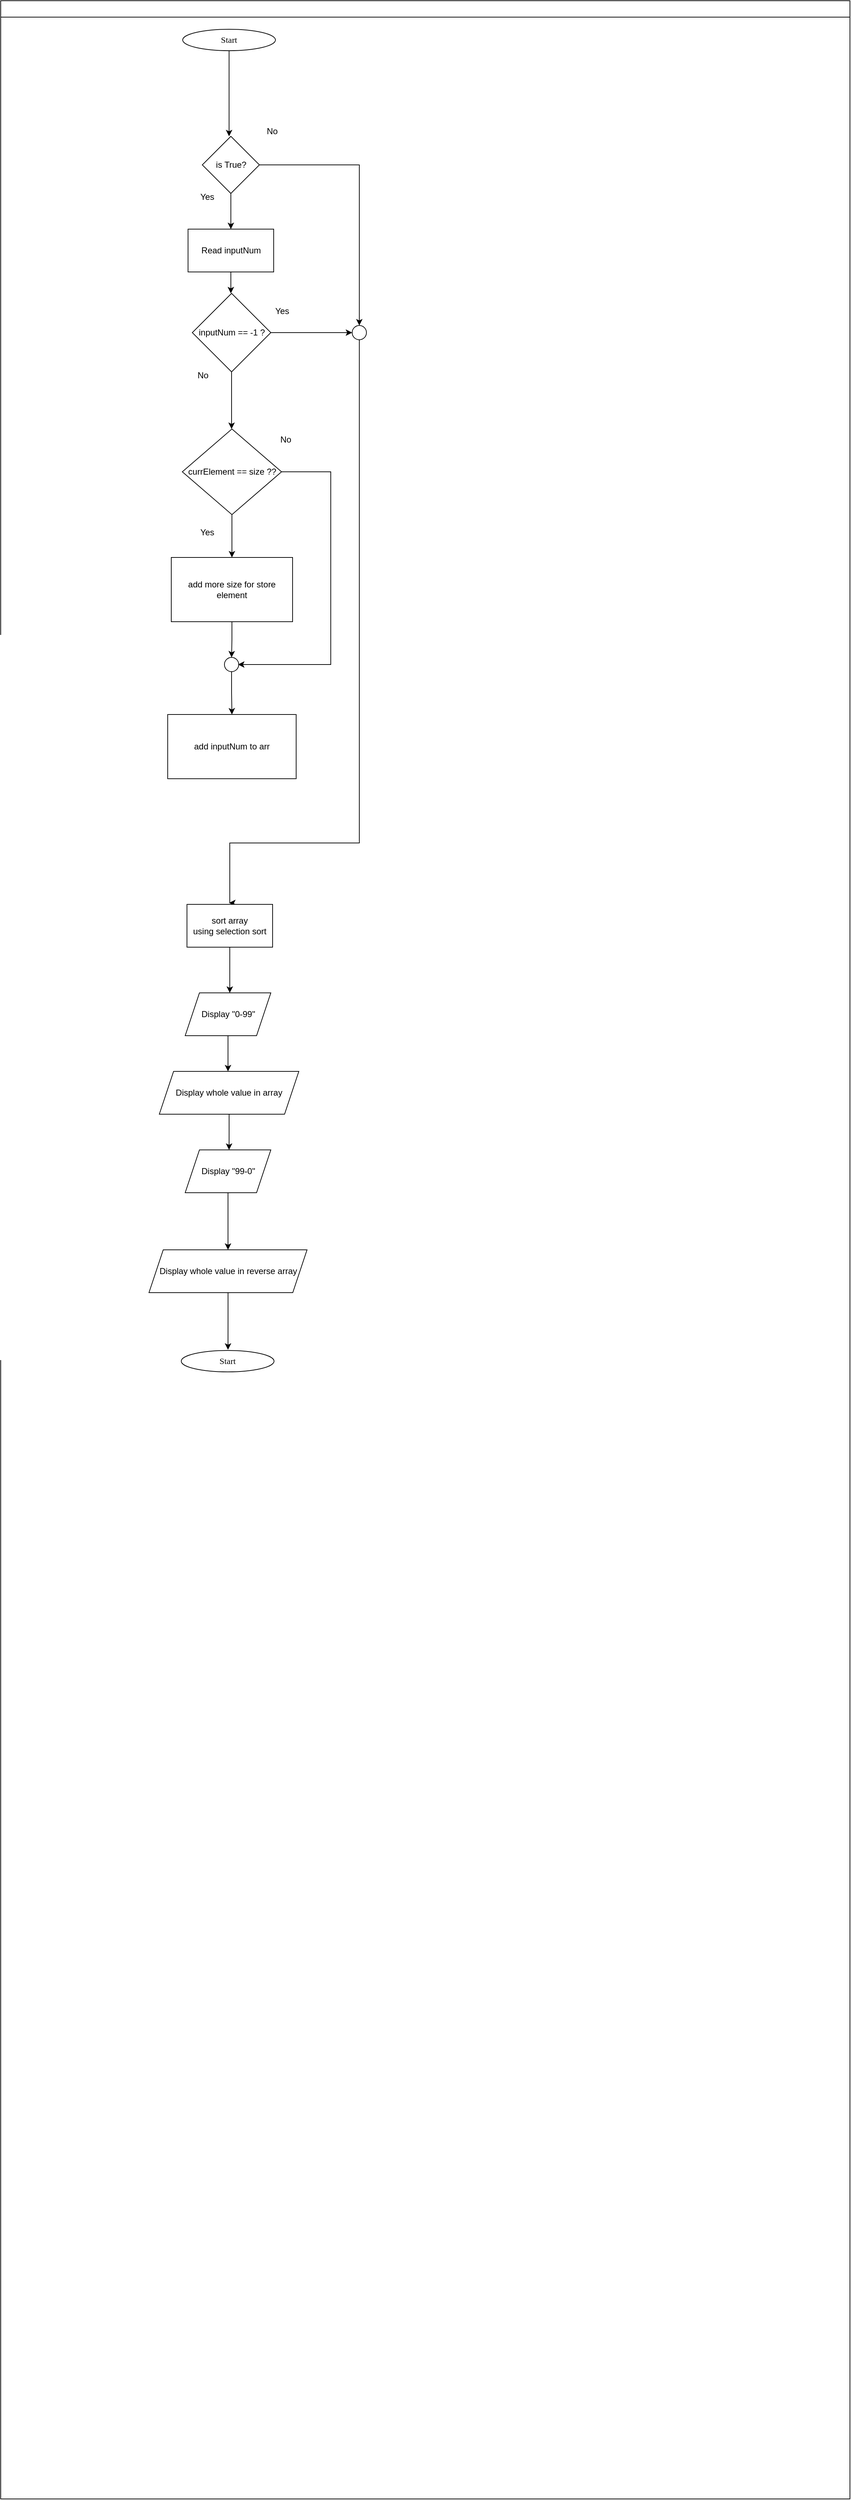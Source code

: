 <mxfile version="25.0.3">
  <diagram id="C5RBs43oDa-KdzZeNtuy" name="Page-1">
    <mxGraphModel dx="1745" dy="502" grid="1" gridSize="10" guides="1" tooltips="1" connect="1" arrows="1" fold="1" page="1" pageScale="1" pageWidth="827" pageHeight="1169" math="0" shadow="0">
      <root>
        <mxCell id="WIyWlLk6GJQsqaUBKTNV-0" />
        <mxCell id="WIyWlLk6GJQsqaUBKTNV-1" parent="WIyWlLk6GJQsqaUBKTNV-0" />
        <mxCell id="mvioNwK95yMqdUQ73LqQ-36" value="" style="swimlane;fontFamily=Sarabun;fontSource=https%3A%2F%2Ffonts.googleapis.com%2Fcss%3Ffamily%3DSarabun;" parent="WIyWlLk6GJQsqaUBKTNV-1" vertex="1">
          <mxGeometry x="-700" width="1190" height="3500" as="geometry" />
        </mxCell>
        <mxCell id="mvioNwK95yMqdUQ73LqQ-35" value="&lt;font data-font-src=&quot;https://fonts.googleapis.com/css?family=Sarabun&quot; face=&quot;Sarabun&quot;&gt;Start&lt;/font&gt;" style="ellipse;whiteSpace=wrap;html=1;" parent="mvioNwK95yMqdUQ73LqQ-36" vertex="1">
          <mxGeometry x="255" y="40" width="130" height="30" as="geometry" />
        </mxCell>
        <mxCell id="QNhVIbcrn-Icenjs99R--4" style="edgeStyle=orthogonalEdgeStyle;rounded=0;orthogonalLoop=1;jettySize=auto;html=1;" parent="mvioNwK95yMqdUQ73LqQ-36" source="mvioNwK95yMqdUQ73LqQ-35" edge="1">
          <mxGeometry relative="1" as="geometry">
            <mxPoint x="320" y="190" as="targetPoint" />
          </mxGeometry>
        </mxCell>
        <mxCell id="uzmy-_oTyGtIKJ1p4iV2-3" style="edgeStyle=orthogonalEdgeStyle;rounded=0;orthogonalLoop=1;jettySize=auto;html=1;" edge="1" parent="mvioNwK95yMqdUQ73LqQ-36" source="uzmy-_oTyGtIKJ1p4iV2-5">
          <mxGeometry relative="1" as="geometry">
            <mxPoint x="322.5" y="320" as="targetPoint" />
          </mxGeometry>
        </mxCell>
        <mxCell id="uzmy-_oTyGtIKJ1p4iV2-4" style="edgeStyle=orthogonalEdgeStyle;rounded=0;orthogonalLoop=1;jettySize=auto;html=1;entryX=0.5;entryY=0;entryDx=0;entryDy=0;" edge="1" parent="mvioNwK95yMqdUQ73LqQ-36" source="uzmy-_oTyGtIKJ1p4iV2-5" target="uzmy-_oTyGtIKJ1p4iV2-22">
          <mxGeometry relative="1" as="geometry" />
        </mxCell>
        <mxCell id="uzmy-_oTyGtIKJ1p4iV2-5" value="is True?" style="rhombus;whiteSpace=wrap;html=1;" vertex="1" parent="mvioNwK95yMqdUQ73LqQ-36">
          <mxGeometry x="282.5" y="190" width="80" height="80" as="geometry" />
        </mxCell>
        <mxCell id="uzmy-_oTyGtIKJ1p4iV2-6" style="edgeStyle=orthogonalEdgeStyle;rounded=0;orthogonalLoop=1;jettySize=auto;html=1;" edge="1" parent="mvioNwK95yMqdUQ73LqQ-36" source="uzmy-_oTyGtIKJ1p4iV2-7">
          <mxGeometry relative="1" as="geometry">
            <mxPoint x="322.5" y="410" as="targetPoint" />
          </mxGeometry>
        </mxCell>
        <mxCell id="uzmy-_oTyGtIKJ1p4iV2-7" value="Read inputNum" style="rounded=0;whiteSpace=wrap;html=1;" vertex="1" parent="mvioNwK95yMqdUQ73LqQ-36">
          <mxGeometry x="262.5" y="320" width="120" height="60" as="geometry" />
        </mxCell>
        <mxCell id="uzmy-_oTyGtIKJ1p4iV2-8" style="edgeStyle=orthogonalEdgeStyle;rounded=0;orthogonalLoop=1;jettySize=auto;html=1;" edge="1" parent="mvioNwK95yMqdUQ73LqQ-36" source="uzmy-_oTyGtIKJ1p4iV2-10">
          <mxGeometry relative="1" as="geometry">
            <mxPoint x="323.5" y="600" as="targetPoint" />
          </mxGeometry>
        </mxCell>
        <mxCell id="uzmy-_oTyGtIKJ1p4iV2-9" style="edgeStyle=orthogonalEdgeStyle;rounded=0;orthogonalLoop=1;jettySize=auto;html=1;entryX=0;entryY=0.5;entryDx=0;entryDy=0;" edge="1" parent="mvioNwK95yMqdUQ73LqQ-36" source="uzmy-_oTyGtIKJ1p4iV2-10" target="uzmy-_oTyGtIKJ1p4iV2-22">
          <mxGeometry relative="1" as="geometry" />
        </mxCell>
        <mxCell id="uzmy-_oTyGtIKJ1p4iV2-10" value="inputNum == -1 ?" style="rhombus;whiteSpace=wrap;html=1;" vertex="1" parent="mvioNwK95yMqdUQ73LqQ-36">
          <mxGeometry x="268.5" y="410" width="110" height="110" as="geometry" />
        </mxCell>
        <mxCell id="uzmy-_oTyGtIKJ1p4iV2-11" value="Yes" style="text;html=1;align=center;verticalAlign=middle;resizable=0;points=[];autosize=1;strokeColor=none;fillColor=none;" vertex="1" parent="mvioNwK95yMqdUQ73LqQ-36">
          <mxGeometry x="268.5" y="260" width="40" height="30" as="geometry" />
        </mxCell>
        <mxCell id="uzmy-_oTyGtIKJ1p4iV2-12" value="No" style="text;html=1;align=center;verticalAlign=middle;resizable=0;points=[];autosize=1;strokeColor=none;fillColor=none;" vertex="1" parent="mvioNwK95yMqdUQ73LqQ-36">
          <mxGeometry x="262.5" y="510" width="40" height="30" as="geometry" />
        </mxCell>
        <mxCell id="uzmy-_oTyGtIKJ1p4iV2-13" style="edgeStyle=orthogonalEdgeStyle;rounded=0;orthogonalLoop=1;jettySize=auto;html=1;entryX=0.5;entryY=0;entryDx=0;entryDy=0;" edge="1" parent="mvioNwK95yMqdUQ73LqQ-36" source="uzmy-_oTyGtIKJ1p4iV2-15" target="uzmy-_oTyGtIKJ1p4iV2-16">
          <mxGeometry relative="1" as="geometry" />
        </mxCell>
        <mxCell id="uzmy-_oTyGtIKJ1p4iV2-14" style="edgeStyle=orthogonalEdgeStyle;rounded=0;orthogonalLoop=1;jettySize=auto;html=1;" edge="1" parent="mvioNwK95yMqdUQ73LqQ-36" source="uzmy-_oTyGtIKJ1p4iV2-15">
          <mxGeometry relative="1" as="geometry">
            <mxPoint x="332.5" y="930" as="targetPoint" />
            <Array as="points">
              <mxPoint x="462.5" y="660" />
              <mxPoint x="462.5" y="930" />
            </Array>
          </mxGeometry>
        </mxCell>
        <mxCell id="uzmy-_oTyGtIKJ1p4iV2-15" value="currElement == size ??" style="rhombus;whiteSpace=wrap;html=1;" vertex="1" parent="mvioNwK95yMqdUQ73LqQ-36">
          <mxGeometry x="254.5" y="600" width="139" height="120" as="geometry" />
        </mxCell>
        <mxCell id="uzmy-_oTyGtIKJ1p4iV2-16" value="add more size for store element" style="rounded=0;whiteSpace=wrap;html=1;" vertex="1" parent="mvioNwK95yMqdUQ73LqQ-36">
          <mxGeometry x="239" y="780" width="170" height="90" as="geometry" />
        </mxCell>
        <mxCell id="uzmy-_oTyGtIKJ1p4iV2-17" value="add inputNum to arr" style="rounded=0;whiteSpace=wrap;html=1;" vertex="1" parent="mvioNwK95yMqdUQ73LqQ-36">
          <mxGeometry x="234" y="1000" width="180" height="90" as="geometry" />
        </mxCell>
        <mxCell id="uzmy-_oTyGtIKJ1p4iV2-18" value="Yes" style="text;html=1;align=center;verticalAlign=middle;resizable=0;points=[];autosize=1;strokeColor=none;fillColor=none;" vertex="1" parent="mvioNwK95yMqdUQ73LqQ-36">
          <mxGeometry x="268.5" y="730" width="40" height="30" as="geometry" />
        </mxCell>
        <mxCell id="uzmy-_oTyGtIKJ1p4iV2-19" style="edgeStyle=orthogonalEdgeStyle;rounded=0;orthogonalLoop=1;jettySize=auto;html=1;entryX=0.5;entryY=0;entryDx=0;entryDy=0;" edge="1" parent="mvioNwK95yMqdUQ73LqQ-36" source="uzmy-_oTyGtIKJ1p4iV2-20" target="uzmy-_oTyGtIKJ1p4iV2-17">
          <mxGeometry relative="1" as="geometry" />
        </mxCell>
        <mxCell id="uzmy-_oTyGtIKJ1p4iV2-20" value="" style="ellipse;whiteSpace=wrap;html=1;aspect=fixed;" vertex="1" parent="mvioNwK95yMqdUQ73LqQ-36">
          <mxGeometry x="313.5" y="920" width="20" height="20" as="geometry" />
        </mxCell>
        <mxCell id="uzmy-_oTyGtIKJ1p4iV2-21" value="" style="edgeStyle=orthogonalEdgeStyle;rounded=0;orthogonalLoop=1;jettySize=auto;html=1;" edge="1" parent="mvioNwK95yMqdUQ73LqQ-36" source="uzmy-_oTyGtIKJ1p4iV2-16" target="uzmy-_oTyGtIKJ1p4iV2-20">
          <mxGeometry relative="1" as="geometry">
            <mxPoint x="-386" y="990" as="targetPoint" />
            <mxPoint x="-385.5" y="900" as="sourcePoint" />
          </mxGeometry>
        </mxCell>
        <mxCell id="uzmy-_oTyGtIKJ1p4iV2-25" style="edgeStyle=orthogonalEdgeStyle;rounded=0;orthogonalLoop=1;jettySize=auto;html=1;" edge="1" parent="mvioNwK95yMqdUQ73LqQ-36" source="uzmy-_oTyGtIKJ1p4iV2-22">
          <mxGeometry relative="1" as="geometry">
            <mxPoint x="320" y="1264" as="targetPoint" />
            <Array as="points">
              <mxPoint x="503" y="1180" />
              <mxPoint x="321" y="1180" />
            </Array>
          </mxGeometry>
        </mxCell>
        <mxCell id="uzmy-_oTyGtIKJ1p4iV2-22" value="" style="ellipse;whiteSpace=wrap;html=1;aspect=fixed;" vertex="1" parent="mvioNwK95yMqdUQ73LqQ-36">
          <mxGeometry x="492.5" y="455" width="20" height="20" as="geometry" />
        </mxCell>
        <mxCell id="uzmy-_oTyGtIKJ1p4iV2-23" value="No" style="text;html=1;align=center;verticalAlign=middle;resizable=0;points=[];autosize=1;strokeColor=none;fillColor=none;" vertex="1" parent="mvioNwK95yMqdUQ73LqQ-36">
          <mxGeometry x="378.5" y="600" width="40" height="30" as="geometry" />
        </mxCell>
        <mxCell id="uzmy-_oTyGtIKJ1p4iV2-24" value="Yes" style="text;html=1;align=center;verticalAlign=middle;resizable=0;points=[];autosize=1;strokeColor=none;fillColor=none;" vertex="1" parent="mvioNwK95yMqdUQ73LqQ-36">
          <mxGeometry x="374" y="420" width="40" height="30" as="geometry" />
        </mxCell>
        <mxCell id="uzmy-_oTyGtIKJ1p4iV2-27" style="edgeStyle=orthogonalEdgeStyle;rounded=0;orthogonalLoop=1;jettySize=auto;html=1;" edge="1" parent="mvioNwK95yMqdUQ73LqQ-36" source="uzmy-_oTyGtIKJ1p4iV2-26">
          <mxGeometry relative="1" as="geometry">
            <mxPoint x="321" y="1390" as="targetPoint" />
          </mxGeometry>
        </mxCell>
        <mxCell id="uzmy-_oTyGtIKJ1p4iV2-26" value="sort array&lt;div&gt;using selection sort&lt;/div&gt;" style="rounded=0;whiteSpace=wrap;html=1;" vertex="1" parent="mvioNwK95yMqdUQ73LqQ-36">
          <mxGeometry x="261" y="1266" width="120" height="60" as="geometry" />
        </mxCell>
        <mxCell id="uzmy-_oTyGtIKJ1p4iV2-29" style="edgeStyle=orthogonalEdgeStyle;rounded=0;orthogonalLoop=1;jettySize=auto;html=1;" edge="1" parent="mvioNwK95yMqdUQ73LqQ-36" source="uzmy-_oTyGtIKJ1p4iV2-28">
          <mxGeometry relative="1" as="geometry">
            <mxPoint x="318.5" y="1500" as="targetPoint" />
          </mxGeometry>
        </mxCell>
        <mxCell id="uzmy-_oTyGtIKJ1p4iV2-28" value="Display &quot;0-99&quot;" style="shape=parallelogram;perimeter=parallelogramPerimeter;whiteSpace=wrap;html=1;fixedSize=1;" vertex="1" parent="mvioNwK95yMqdUQ73LqQ-36">
          <mxGeometry x="258.5" y="1390" width="120" height="60" as="geometry" />
        </mxCell>
        <mxCell id="uzmy-_oTyGtIKJ1p4iV2-32" style="edgeStyle=orthogonalEdgeStyle;rounded=0;orthogonalLoop=1;jettySize=auto;html=1;" edge="1" parent="mvioNwK95yMqdUQ73LqQ-36" source="uzmy-_oTyGtIKJ1p4iV2-30">
          <mxGeometry relative="1" as="geometry">
            <mxPoint x="320" y="1610" as="targetPoint" />
          </mxGeometry>
        </mxCell>
        <mxCell id="uzmy-_oTyGtIKJ1p4iV2-30" value="Display whole value in array" style="shape=parallelogram;perimeter=parallelogramPerimeter;whiteSpace=wrap;html=1;fixedSize=1;" vertex="1" parent="mvioNwK95yMqdUQ73LqQ-36">
          <mxGeometry x="222.25" y="1500" width="195.5" height="60" as="geometry" />
        </mxCell>
        <mxCell id="uzmy-_oTyGtIKJ1p4iV2-35" style="edgeStyle=orthogonalEdgeStyle;rounded=0;orthogonalLoop=1;jettySize=auto;html=1;" edge="1" parent="mvioNwK95yMqdUQ73LqQ-36" source="uzmy-_oTyGtIKJ1p4iV2-31">
          <mxGeometry relative="1" as="geometry">
            <mxPoint x="318.5" y="1890" as="targetPoint" />
          </mxGeometry>
        </mxCell>
        <mxCell id="uzmy-_oTyGtIKJ1p4iV2-31" value="Display whole value in reverse array" style="shape=parallelogram;perimeter=parallelogramPerimeter;whiteSpace=wrap;html=1;fixedSize=1;" vertex="1" parent="mvioNwK95yMqdUQ73LqQ-36">
          <mxGeometry x="207.75" y="1750" width="221.5" height="60" as="geometry" />
        </mxCell>
        <mxCell id="uzmy-_oTyGtIKJ1p4iV2-34" value="&lt;font data-font-src=&quot;https://fonts.googleapis.com/css?family=Sarabun&quot; face=&quot;Sarabun&quot;&gt;Start&lt;/font&gt;" style="ellipse;whiteSpace=wrap;html=1;" vertex="1" parent="mvioNwK95yMqdUQ73LqQ-36">
          <mxGeometry x="253" y="1891" width="130" height="30" as="geometry" />
        </mxCell>
        <mxCell id="uzmy-_oTyGtIKJ1p4iV2-37" style="edgeStyle=orthogonalEdgeStyle;rounded=0;orthogonalLoop=1;jettySize=auto;html=1;" edge="1" parent="mvioNwK95yMqdUQ73LqQ-36" source="uzmy-_oTyGtIKJ1p4iV2-36">
          <mxGeometry relative="1" as="geometry">
            <mxPoint x="318.5" y="1750" as="targetPoint" />
          </mxGeometry>
        </mxCell>
        <mxCell id="uzmy-_oTyGtIKJ1p4iV2-36" value="Display &quot;99-0&quot;" style="shape=parallelogram;perimeter=parallelogramPerimeter;whiteSpace=wrap;html=1;fixedSize=1;" vertex="1" parent="mvioNwK95yMqdUQ73LqQ-36">
          <mxGeometry x="258.5" y="1610" width="120" height="60" as="geometry" />
        </mxCell>
        <mxCell id="uzmy-_oTyGtIKJ1p4iV2-33" value="No" style="text;html=1;align=center;verticalAlign=middle;resizable=0;points=[];autosize=1;strokeColor=none;fillColor=none;" vertex="1" parent="WIyWlLk6GJQsqaUBKTNV-1">
          <mxGeometry x="-340" y="168" width="40" height="30" as="geometry" />
        </mxCell>
      </root>
    </mxGraphModel>
  </diagram>
</mxfile>

